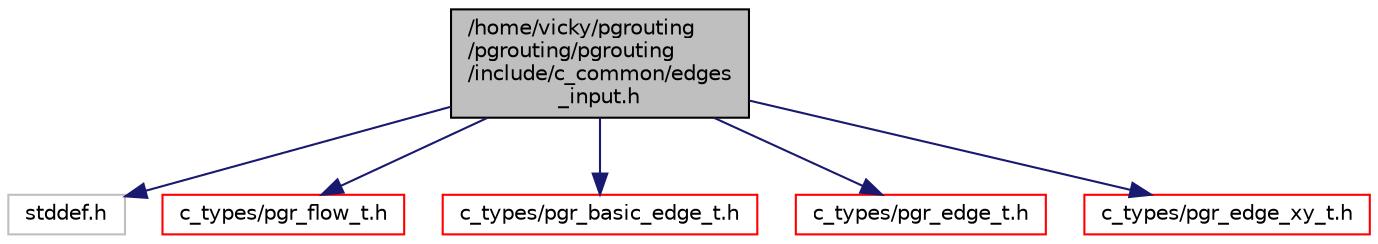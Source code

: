 digraph "/home/vicky/pgrouting/pgrouting/pgrouting/include/c_common/edges_input.h"
{
  edge [fontname="Helvetica",fontsize="10",labelfontname="Helvetica",labelfontsize="10"];
  node [fontname="Helvetica",fontsize="10",shape=record];
  Node1 [label="/home/vicky/pgrouting\l/pgrouting/pgrouting\l/include/c_common/edges\l_input.h",height=0.2,width=0.4,color="black", fillcolor="grey75", style="filled", fontcolor="black"];
  Node1 -> Node2 [color="midnightblue",fontsize="10",style="solid",fontname="Helvetica"];
  Node2 [label="stddef.h",height=0.2,width=0.4,color="grey75", fillcolor="white", style="filled"];
  Node1 -> Node3 [color="midnightblue",fontsize="10",style="solid",fontname="Helvetica"];
  Node3 [label="c_types/pgr_flow_t.h",height=0.2,width=0.4,color="red", fillcolor="white", style="filled",URL="$pgr__flow__t_8h.html"];
  Node1 -> Node4 [color="midnightblue",fontsize="10",style="solid",fontname="Helvetica"];
  Node4 [label="c_types/pgr_basic_edge_t.h",height=0.2,width=0.4,color="red", fillcolor="white", style="filled",URL="$pgr__basic__edge__t_8h.html"];
  Node1 -> Node5 [color="midnightblue",fontsize="10",style="solid",fontname="Helvetica"];
  Node5 [label="c_types/pgr_edge_t.h",height=0.2,width=0.4,color="red", fillcolor="white", style="filled",URL="$pgr__edge__t_8h.html"];
  Node1 -> Node6 [color="midnightblue",fontsize="10",style="solid",fontname="Helvetica"];
  Node6 [label="c_types/pgr_edge_xy_t.h",height=0.2,width=0.4,color="red", fillcolor="white", style="filled",URL="$pgr__edge__xy__t_8h.html"];
}

